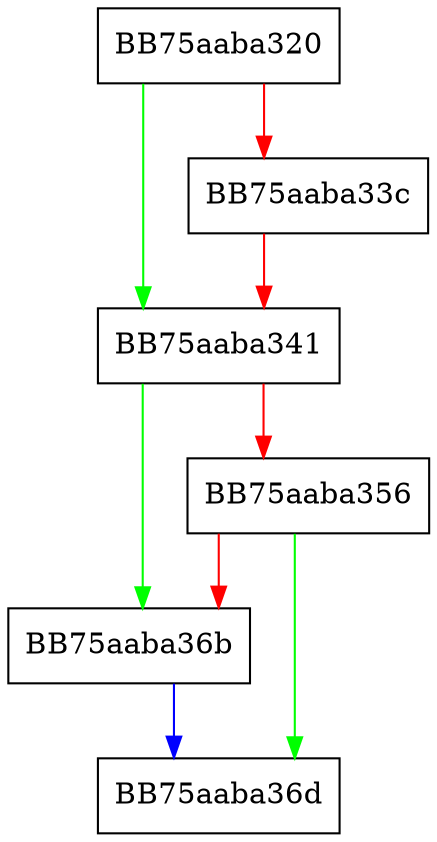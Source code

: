 digraph GetBit {
  node [shape="box"];
  graph [splines=ortho];
  BB75aaba320 -> BB75aaba341 [color="green"];
  BB75aaba320 -> BB75aaba33c [color="red"];
  BB75aaba33c -> BB75aaba341 [color="red"];
  BB75aaba341 -> BB75aaba36b [color="green"];
  BB75aaba341 -> BB75aaba356 [color="red"];
  BB75aaba356 -> BB75aaba36d [color="green"];
  BB75aaba356 -> BB75aaba36b [color="red"];
  BB75aaba36b -> BB75aaba36d [color="blue"];
}